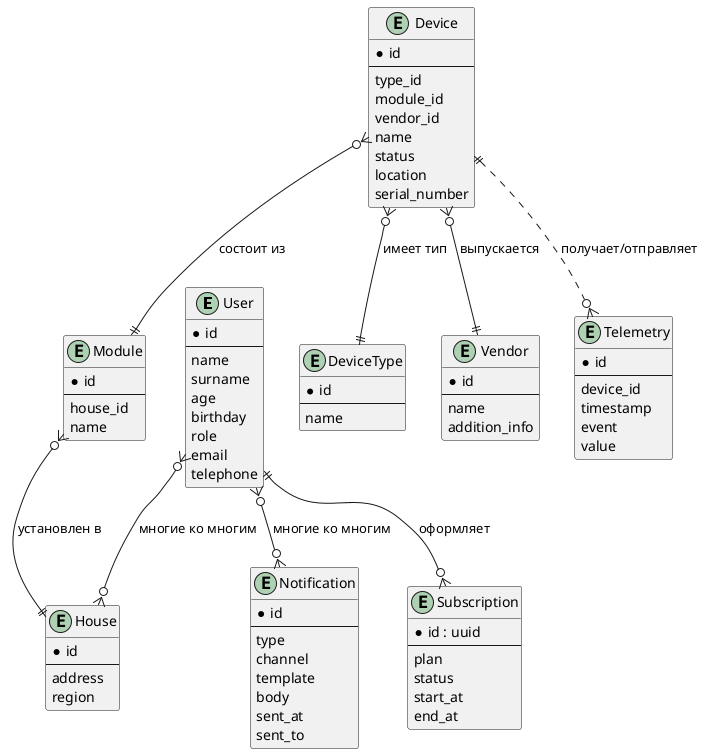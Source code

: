 @startuml

entity "User" {
  * id
  --
  name
  surname
  age
  birthday
  role
  email
  telephone
}

entity "Subscription" {
  * id : uuid
  --
  plan
  status
  start_at
  end_at
}

entity "House" {
  * id
  --
  address
  region
}

entity "Module" {
  * id
  --
  house_id
  name
}

entity "DeviceType" {
  * id
  --
  name
}

entity "Vendor" {
  * id
  --
  name
  addition_info
}

entity "Device" {
  * id
  --
  type_id
  module_id
  vendor_id
  name
  status
  location
  serial_number
}

entity "Telemetry" {
  * id
  --
  device_id
  timestamp
  event
  value
}

entity "Notification" {
  * id
  --
  type
  channel
  template
  body
  sent_at
  sent_to
}

User ||--o{ Subscription : "оформляет"
User }o--o{ House: "многие ко многим"
Module }o--|| House : "установлен в"
Device }o--|| Module : "состоит из"
Device }o--|| DeviceType : "имеет тип"
Device }o--|| Vendor : "выпускается"
Device ||..o{ Telemetry : "получает/отправляет"
User }o--o{ Notification : "многие ко многим"

@enduml
